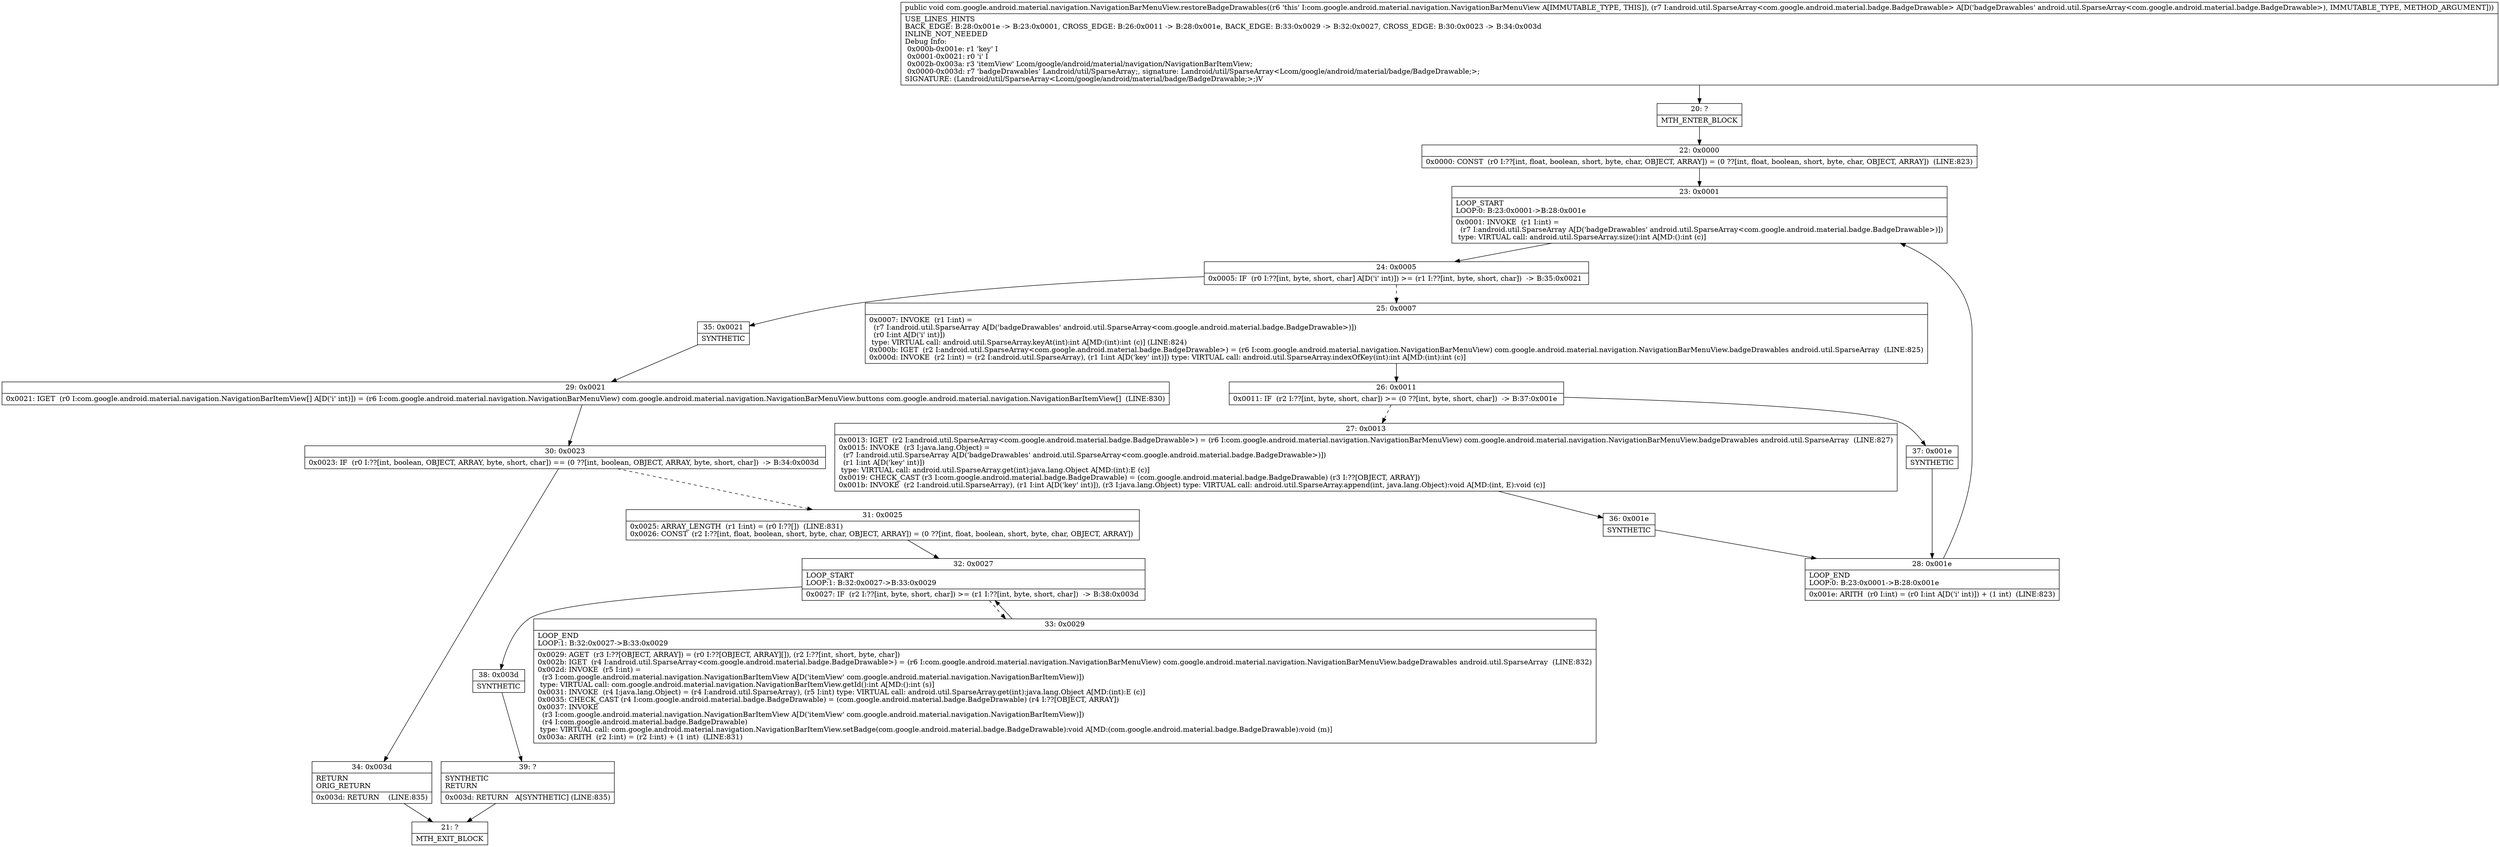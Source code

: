 digraph "CFG forcom.google.android.material.navigation.NavigationBarMenuView.restoreBadgeDrawables(Landroid\/util\/SparseArray;)V" {
Node_20 [shape=record,label="{20\:\ ?|MTH_ENTER_BLOCK\l}"];
Node_22 [shape=record,label="{22\:\ 0x0000|0x0000: CONST  (r0 I:??[int, float, boolean, short, byte, char, OBJECT, ARRAY]) = (0 ??[int, float, boolean, short, byte, char, OBJECT, ARRAY])  (LINE:823)\l}"];
Node_23 [shape=record,label="{23\:\ 0x0001|LOOP_START\lLOOP:0: B:23:0x0001\-\>B:28:0x001e\l|0x0001: INVOKE  (r1 I:int) = \l  (r7 I:android.util.SparseArray A[D('badgeDrawables' android.util.SparseArray\<com.google.android.material.badge.BadgeDrawable\>)])\l type: VIRTUAL call: android.util.SparseArray.size():int A[MD:():int (c)]\l}"];
Node_24 [shape=record,label="{24\:\ 0x0005|0x0005: IF  (r0 I:??[int, byte, short, char] A[D('i' int)]) \>= (r1 I:??[int, byte, short, char])  \-\> B:35:0x0021 \l}"];
Node_25 [shape=record,label="{25\:\ 0x0007|0x0007: INVOKE  (r1 I:int) = \l  (r7 I:android.util.SparseArray A[D('badgeDrawables' android.util.SparseArray\<com.google.android.material.badge.BadgeDrawable\>)])\l  (r0 I:int A[D('i' int)])\l type: VIRTUAL call: android.util.SparseArray.keyAt(int):int A[MD:(int):int (c)] (LINE:824)\l0x000b: IGET  (r2 I:android.util.SparseArray\<com.google.android.material.badge.BadgeDrawable\>) = (r6 I:com.google.android.material.navigation.NavigationBarMenuView) com.google.android.material.navigation.NavigationBarMenuView.badgeDrawables android.util.SparseArray  (LINE:825)\l0x000d: INVOKE  (r2 I:int) = (r2 I:android.util.SparseArray), (r1 I:int A[D('key' int)]) type: VIRTUAL call: android.util.SparseArray.indexOfKey(int):int A[MD:(int):int (c)]\l}"];
Node_26 [shape=record,label="{26\:\ 0x0011|0x0011: IF  (r2 I:??[int, byte, short, char]) \>= (0 ??[int, byte, short, char])  \-\> B:37:0x001e \l}"];
Node_27 [shape=record,label="{27\:\ 0x0013|0x0013: IGET  (r2 I:android.util.SparseArray\<com.google.android.material.badge.BadgeDrawable\>) = (r6 I:com.google.android.material.navigation.NavigationBarMenuView) com.google.android.material.navigation.NavigationBarMenuView.badgeDrawables android.util.SparseArray  (LINE:827)\l0x0015: INVOKE  (r3 I:java.lang.Object) = \l  (r7 I:android.util.SparseArray A[D('badgeDrawables' android.util.SparseArray\<com.google.android.material.badge.BadgeDrawable\>)])\l  (r1 I:int A[D('key' int)])\l type: VIRTUAL call: android.util.SparseArray.get(int):java.lang.Object A[MD:(int):E (c)]\l0x0019: CHECK_CAST (r3 I:com.google.android.material.badge.BadgeDrawable) = (com.google.android.material.badge.BadgeDrawable) (r3 I:??[OBJECT, ARRAY]) \l0x001b: INVOKE  (r2 I:android.util.SparseArray), (r1 I:int A[D('key' int)]), (r3 I:java.lang.Object) type: VIRTUAL call: android.util.SparseArray.append(int, java.lang.Object):void A[MD:(int, E):void (c)]\l}"];
Node_36 [shape=record,label="{36\:\ 0x001e|SYNTHETIC\l}"];
Node_28 [shape=record,label="{28\:\ 0x001e|LOOP_END\lLOOP:0: B:23:0x0001\-\>B:28:0x001e\l|0x001e: ARITH  (r0 I:int) = (r0 I:int A[D('i' int)]) + (1 int)  (LINE:823)\l}"];
Node_37 [shape=record,label="{37\:\ 0x001e|SYNTHETIC\l}"];
Node_35 [shape=record,label="{35\:\ 0x0021|SYNTHETIC\l}"];
Node_29 [shape=record,label="{29\:\ 0x0021|0x0021: IGET  (r0 I:com.google.android.material.navigation.NavigationBarItemView[] A[D('i' int)]) = (r6 I:com.google.android.material.navigation.NavigationBarMenuView) com.google.android.material.navigation.NavigationBarMenuView.buttons com.google.android.material.navigation.NavigationBarItemView[]  (LINE:830)\l}"];
Node_30 [shape=record,label="{30\:\ 0x0023|0x0023: IF  (r0 I:??[int, boolean, OBJECT, ARRAY, byte, short, char]) == (0 ??[int, boolean, OBJECT, ARRAY, byte, short, char])  \-\> B:34:0x003d \l}"];
Node_31 [shape=record,label="{31\:\ 0x0025|0x0025: ARRAY_LENGTH  (r1 I:int) = (r0 I:??[])  (LINE:831)\l0x0026: CONST  (r2 I:??[int, float, boolean, short, byte, char, OBJECT, ARRAY]) = (0 ??[int, float, boolean, short, byte, char, OBJECT, ARRAY]) \l}"];
Node_32 [shape=record,label="{32\:\ 0x0027|LOOP_START\lLOOP:1: B:32:0x0027\-\>B:33:0x0029\l|0x0027: IF  (r2 I:??[int, byte, short, char]) \>= (r1 I:??[int, byte, short, char])  \-\> B:38:0x003d \l}"];
Node_33 [shape=record,label="{33\:\ 0x0029|LOOP_END\lLOOP:1: B:32:0x0027\-\>B:33:0x0029\l|0x0029: AGET  (r3 I:??[OBJECT, ARRAY]) = (r0 I:??[OBJECT, ARRAY][]), (r2 I:??[int, short, byte, char]) \l0x002b: IGET  (r4 I:android.util.SparseArray\<com.google.android.material.badge.BadgeDrawable\>) = (r6 I:com.google.android.material.navigation.NavigationBarMenuView) com.google.android.material.navigation.NavigationBarMenuView.badgeDrawables android.util.SparseArray  (LINE:832)\l0x002d: INVOKE  (r5 I:int) = \l  (r3 I:com.google.android.material.navigation.NavigationBarItemView A[D('itemView' com.google.android.material.navigation.NavigationBarItemView)])\l type: VIRTUAL call: com.google.android.material.navigation.NavigationBarItemView.getId():int A[MD:():int (s)]\l0x0031: INVOKE  (r4 I:java.lang.Object) = (r4 I:android.util.SparseArray), (r5 I:int) type: VIRTUAL call: android.util.SparseArray.get(int):java.lang.Object A[MD:(int):E (c)]\l0x0035: CHECK_CAST (r4 I:com.google.android.material.badge.BadgeDrawable) = (com.google.android.material.badge.BadgeDrawable) (r4 I:??[OBJECT, ARRAY]) \l0x0037: INVOKE  \l  (r3 I:com.google.android.material.navigation.NavigationBarItemView A[D('itemView' com.google.android.material.navigation.NavigationBarItemView)])\l  (r4 I:com.google.android.material.badge.BadgeDrawable)\l type: VIRTUAL call: com.google.android.material.navigation.NavigationBarItemView.setBadge(com.google.android.material.badge.BadgeDrawable):void A[MD:(com.google.android.material.badge.BadgeDrawable):void (m)]\l0x003a: ARITH  (r2 I:int) = (r2 I:int) + (1 int)  (LINE:831)\l}"];
Node_38 [shape=record,label="{38\:\ 0x003d|SYNTHETIC\l}"];
Node_39 [shape=record,label="{39\:\ ?|SYNTHETIC\lRETURN\l|0x003d: RETURN   A[SYNTHETIC] (LINE:835)\l}"];
Node_21 [shape=record,label="{21\:\ ?|MTH_EXIT_BLOCK\l}"];
Node_34 [shape=record,label="{34\:\ 0x003d|RETURN\lORIG_RETURN\l|0x003d: RETURN    (LINE:835)\l}"];
MethodNode[shape=record,label="{public void com.google.android.material.navigation.NavigationBarMenuView.restoreBadgeDrawables((r6 'this' I:com.google.android.material.navigation.NavigationBarMenuView A[IMMUTABLE_TYPE, THIS]), (r7 I:android.util.SparseArray\<com.google.android.material.badge.BadgeDrawable\> A[D('badgeDrawables' android.util.SparseArray\<com.google.android.material.badge.BadgeDrawable\>), IMMUTABLE_TYPE, METHOD_ARGUMENT]))  | USE_LINES_HINTS\lBACK_EDGE: B:28:0x001e \-\> B:23:0x0001, CROSS_EDGE: B:26:0x0011 \-\> B:28:0x001e, BACK_EDGE: B:33:0x0029 \-\> B:32:0x0027, CROSS_EDGE: B:30:0x0023 \-\> B:34:0x003d\lINLINE_NOT_NEEDED\lDebug Info:\l  0x000b\-0x001e: r1 'key' I\l  0x0001\-0x0021: r0 'i' I\l  0x002b\-0x003a: r3 'itemView' Lcom\/google\/android\/material\/navigation\/NavigationBarItemView;\l  0x0000\-0x003d: r7 'badgeDrawables' Landroid\/util\/SparseArray;, signature: Landroid\/util\/SparseArray\<Lcom\/google\/android\/material\/badge\/BadgeDrawable;\>;\lSIGNATURE: (Landroid\/util\/SparseArray\<Lcom\/google\/android\/material\/badge\/BadgeDrawable;\>;)V\l}"];
MethodNode -> Node_20;Node_20 -> Node_22;
Node_22 -> Node_23;
Node_23 -> Node_24;
Node_24 -> Node_25[style=dashed];
Node_24 -> Node_35;
Node_25 -> Node_26;
Node_26 -> Node_27[style=dashed];
Node_26 -> Node_37;
Node_27 -> Node_36;
Node_36 -> Node_28;
Node_28 -> Node_23;
Node_37 -> Node_28;
Node_35 -> Node_29;
Node_29 -> Node_30;
Node_30 -> Node_31[style=dashed];
Node_30 -> Node_34;
Node_31 -> Node_32;
Node_32 -> Node_33[style=dashed];
Node_32 -> Node_38;
Node_33 -> Node_32;
Node_38 -> Node_39;
Node_39 -> Node_21;
Node_34 -> Node_21;
}

